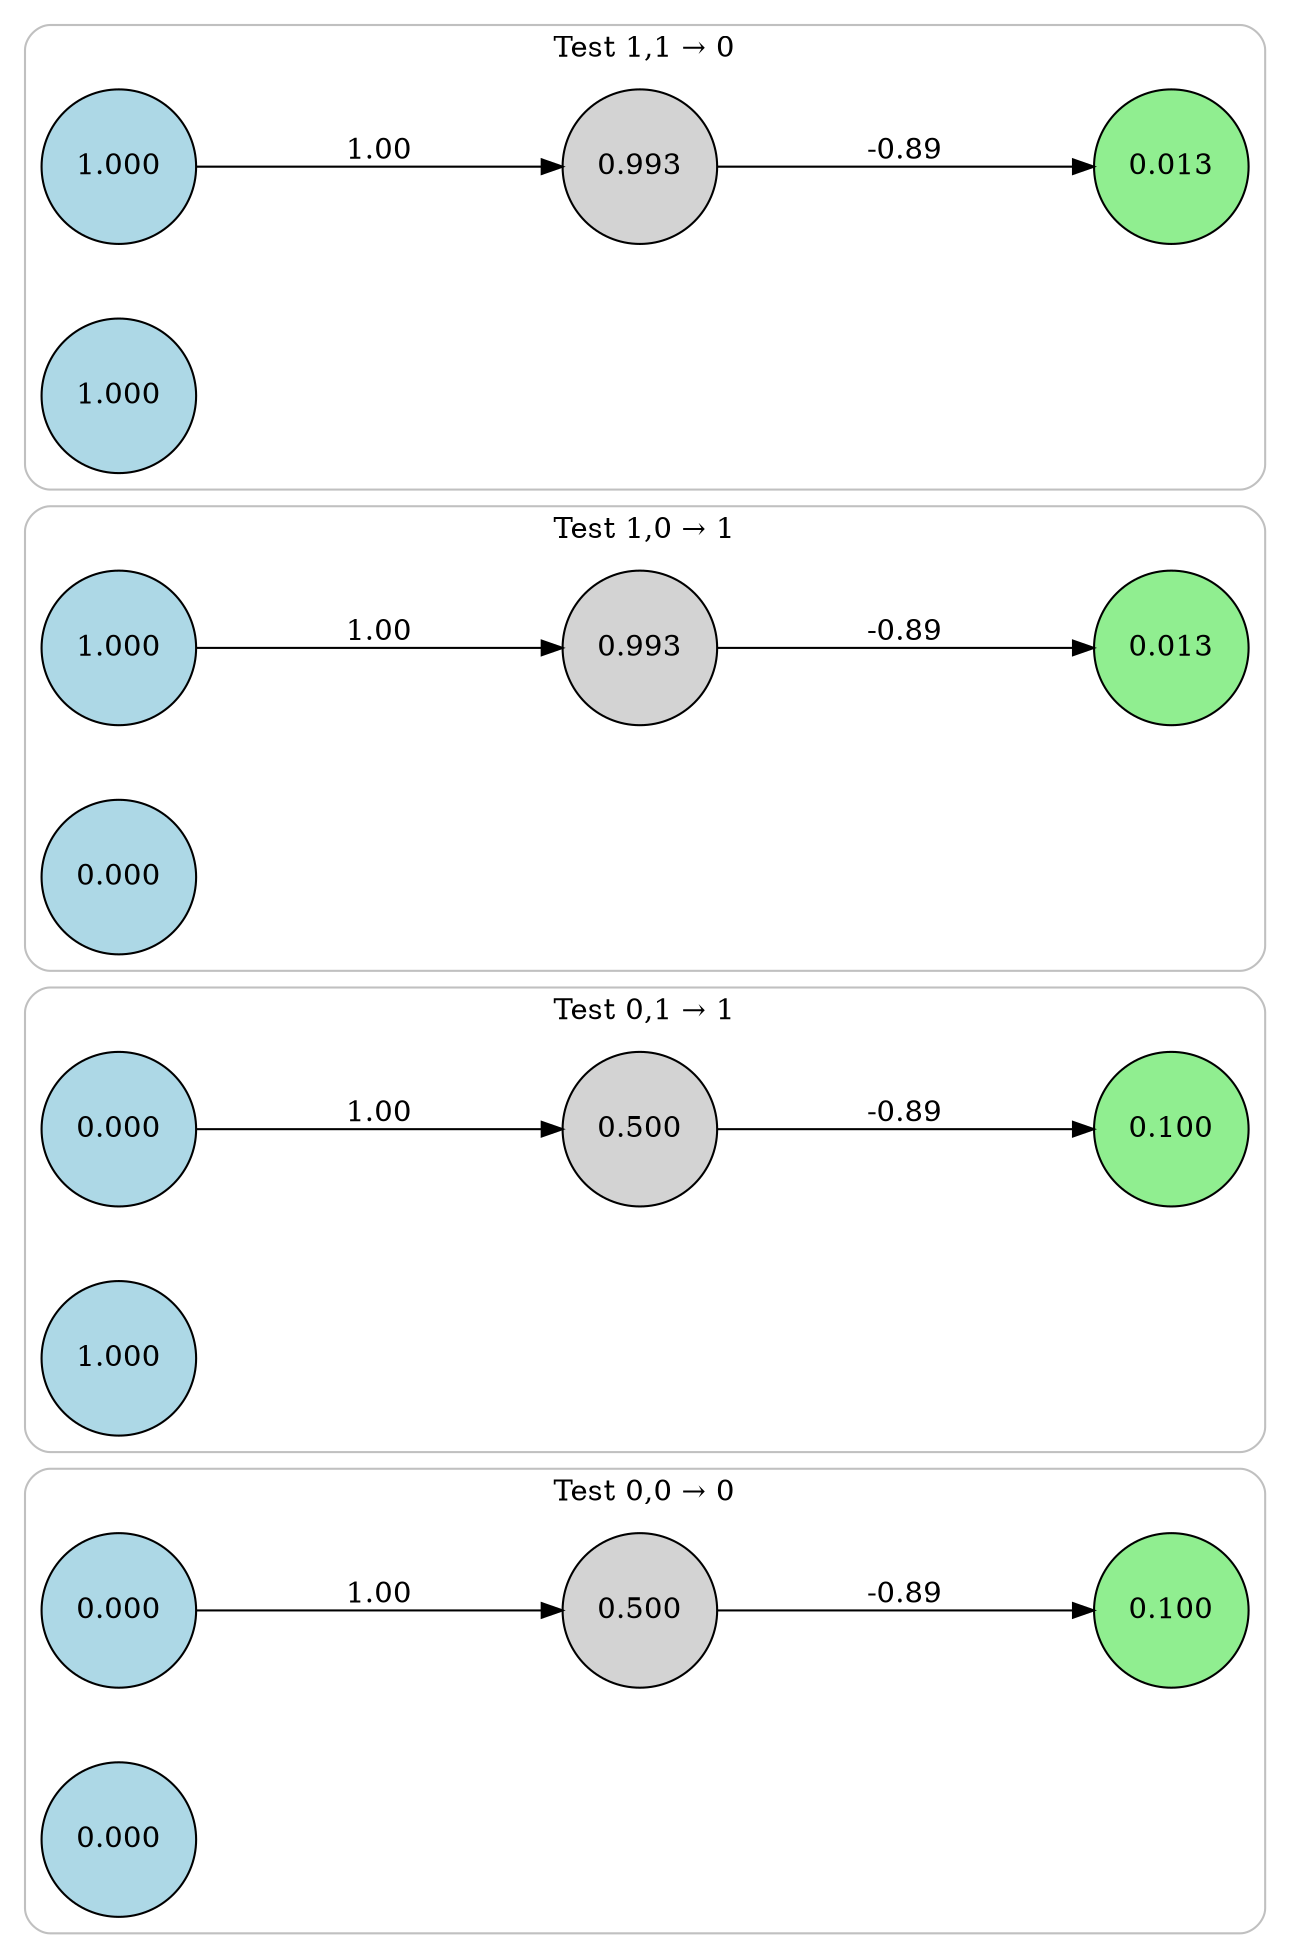 digraph neat {
  compound=true;
  rankdir=LR;
  node [shape=circle];
  ranksep=2.0;
  nodesep=0.5;
  subgraph cluster_0 {
    label="Test 0,0 → 0";
    style=rounded;
    color=gray;
    node0_0 [label="0.000", style=filled, fillcolor=lightblue];
    node1_0 [label="0.000", style=filled, fillcolor=lightblue];
    node48_0 [label="0.100", style=filled, fillcolor=lightgreen];
    node187_0 [label="0.500", style=filled, fillcolor=lightgray];
    node0_0 -> node187_0 [label="1.00"];
    node187_0 -> node48_0 [label="-0.89"];
  }
  subgraph cluster_1 {
    label="Test 0,1 → 1";
    style=rounded;
    color=gray;
    node0_1 [label="0.000", style=filled, fillcolor=lightblue];
    node1_1 [label="1.000", style=filled, fillcolor=lightblue];
    node48_1 [label="0.100", style=filled, fillcolor=lightgreen];
    node187_1 [label="0.500", style=filled, fillcolor=lightgray];
    node0_1 -> node187_1 [label="1.00"];
    node187_1 -> node48_1 [label="-0.89"];
  }
  subgraph cluster_2 {
    label="Test 1,0 → 1";
    style=rounded;
    color=gray;
    node0_2 [label="1.000", style=filled, fillcolor=lightblue];
    node1_2 [label="0.000", style=filled, fillcolor=lightblue];
    node48_2 [label="0.013", style=filled, fillcolor=lightgreen];
    node187_2 [label="0.993", style=filled, fillcolor=lightgray];
    node0_2 -> node187_2 [label="1.00"];
    node187_2 -> node48_2 [label="-0.89"];
  }
  subgraph cluster_3 {
    label="Test 1,1 → 0";
    style=rounded;
    color=gray;
    node0_3 [label="1.000", style=filled, fillcolor=lightblue];
    node1_3 [label="1.000", style=filled, fillcolor=lightblue];
    node48_3 [label="0.013", style=filled, fillcolor=lightgreen];
    node187_3 [label="0.993", style=filled, fillcolor=lightgray];
    node0_3 -> node187_3 [label="1.00"];
    node187_3 -> node48_3 [label="-0.89"];
  }
}
